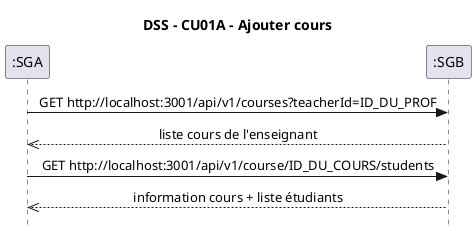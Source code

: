 @startuml
skinparam style strictuml
skinparam defaultfontname Verdana
skinparam sequence {
    MessageAlign center
}
title DSS - CU01A - Ajouter cours
participant ":SGA" as c
participant ":SGB" as s
c->s : GET http://localhost:3001/api/v1/courses?teacherId=ID_DU_PROF
c<<--s : liste cours de l'enseignant
c->s : GET http://localhost:3001/api/v1/course/ID_DU_COURS/students
c<<--s : information cours + liste étudiants
@enduml